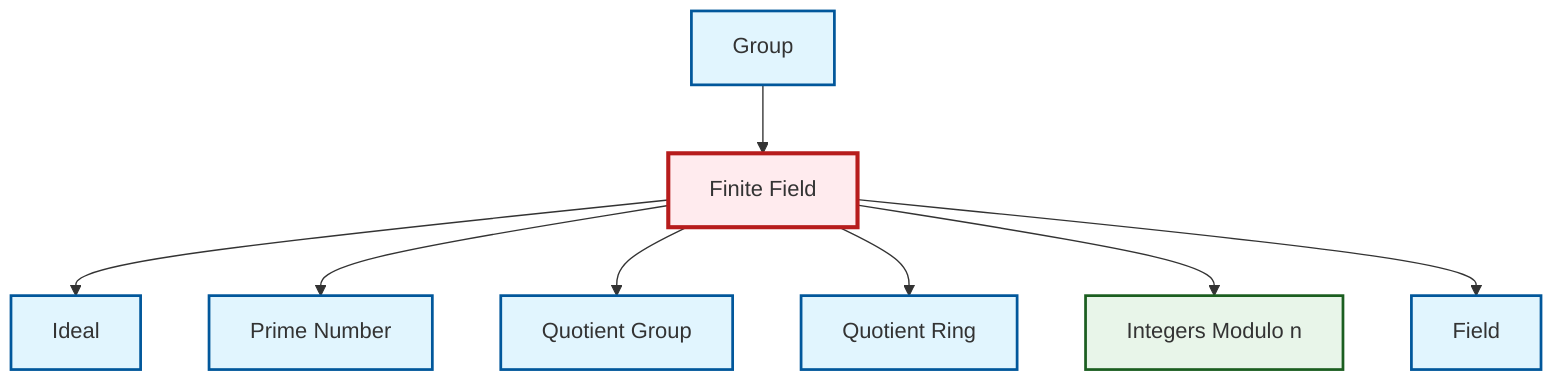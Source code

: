 graph TD
    classDef definition fill:#e1f5fe,stroke:#01579b,stroke-width:2px
    classDef theorem fill:#f3e5f5,stroke:#4a148c,stroke-width:2px
    classDef axiom fill:#fff3e0,stroke:#e65100,stroke-width:2px
    classDef example fill:#e8f5e9,stroke:#1b5e20,stroke-width:2px
    classDef current fill:#ffebee,stroke:#b71c1c,stroke-width:3px
    def-group["Group"]:::definition
    ex-finite-field["Finite Field"]:::example
    def-prime["Prime Number"]:::definition
    def-ideal["Ideal"]:::definition
    def-field["Field"]:::definition
    ex-quotient-integers-mod-n["Integers Modulo n"]:::example
    def-quotient-group["Quotient Group"]:::definition
    def-quotient-ring["Quotient Ring"]:::definition
    ex-finite-field --> def-ideal
    def-group --> ex-finite-field
    ex-finite-field --> def-prime
    ex-finite-field --> def-quotient-group
    ex-finite-field --> def-quotient-ring
    ex-finite-field --> ex-quotient-integers-mod-n
    ex-finite-field --> def-field
    class ex-finite-field current
